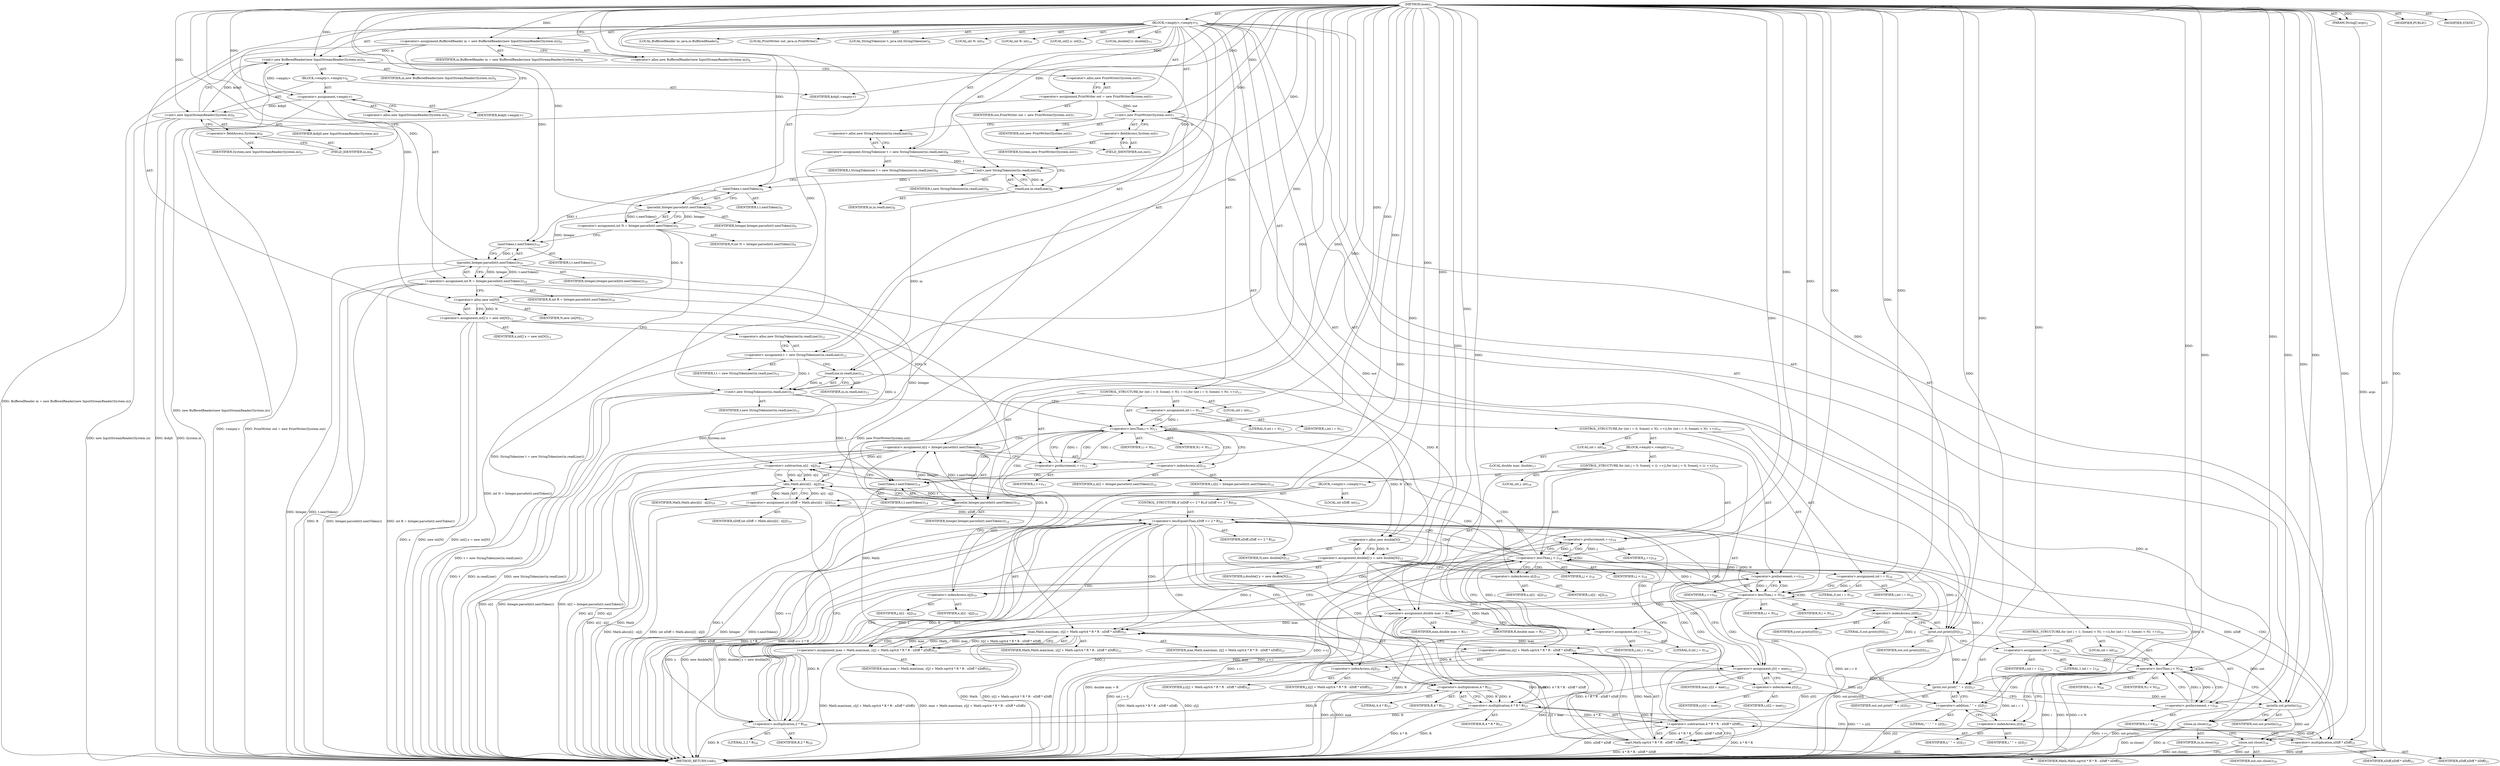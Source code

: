 digraph "main" {  
"24" [label = <(METHOD,main)<SUB>5</SUB>> ]
"25" [label = <(PARAM,String[] args)<SUB>5</SUB>> ]
"26" [label = <(BLOCK,&lt;empty&gt;,&lt;empty&gt;)<SUB>5</SUB>> ]
"4" [label = <(LOCAL,BufferedReader in: java.io.BufferedReader)<SUB>6</SUB>> ]
"27" [label = <(&lt;operator&gt;.assignment,BufferedReader in = new BufferedReader(new InputStreamReader(System.in)))<SUB>6</SUB>> ]
"28" [label = <(IDENTIFIER,in,BufferedReader in = new BufferedReader(new InputStreamReader(System.in)))<SUB>6</SUB>> ]
"29" [label = <(&lt;operator&gt;.alloc,new BufferedReader(new InputStreamReader(System.in)))<SUB>6</SUB>> ]
"30" [label = <(&lt;init&gt;,new BufferedReader(new InputStreamReader(System.in)))<SUB>6</SUB>> ]
"3" [label = <(IDENTIFIER,in,new BufferedReader(new InputStreamReader(System.in)))<SUB>6</SUB>> ]
"31" [label = <(BLOCK,&lt;empty&gt;,&lt;empty&gt;)<SUB>6</SUB>> ]
"32" [label = <(&lt;operator&gt;.assignment,&lt;empty&gt;)> ]
"33" [label = <(IDENTIFIER,$obj0,&lt;empty&gt;)> ]
"34" [label = <(&lt;operator&gt;.alloc,new InputStreamReader(System.in))<SUB>6</SUB>> ]
"35" [label = <(&lt;init&gt;,new InputStreamReader(System.in))<SUB>6</SUB>> ]
"36" [label = <(IDENTIFIER,$obj0,new InputStreamReader(System.in))> ]
"37" [label = <(&lt;operator&gt;.fieldAccess,System.in)<SUB>6</SUB>> ]
"38" [label = <(IDENTIFIER,System,new InputStreamReader(System.in))<SUB>6</SUB>> ]
"39" [label = <(FIELD_IDENTIFIER,in,in)<SUB>6</SUB>> ]
"40" [label = <(IDENTIFIER,$obj0,&lt;empty&gt;)> ]
"6" [label = <(LOCAL,PrintWriter out: java.io.PrintWriter)<SUB>7</SUB>> ]
"41" [label = <(&lt;operator&gt;.assignment,PrintWriter out = new PrintWriter(System.out))<SUB>7</SUB>> ]
"42" [label = <(IDENTIFIER,out,PrintWriter out = new PrintWriter(System.out))<SUB>7</SUB>> ]
"43" [label = <(&lt;operator&gt;.alloc,new PrintWriter(System.out))<SUB>7</SUB>> ]
"44" [label = <(&lt;init&gt;,new PrintWriter(System.out))<SUB>7</SUB>> ]
"5" [label = <(IDENTIFIER,out,new PrintWriter(System.out))<SUB>7</SUB>> ]
"45" [label = <(&lt;operator&gt;.fieldAccess,System.out)<SUB>7</SUB>> ]
"46" [label = <(IDENTIFIER,System,new PrintWriter(System.out))<SUB>7</SUB>> ]
"47" [label = <(FIELD_IDENTIFIER,out,out)<SUB>7</SUB>> ]
"8" [label = <(LOCAL,StringTokenizer t: java.util.StringTokenizer)<SUB>8</SUB>> ]
"48" [label = <(&lt;operator&gt;.assignment,StringTokenizer t = new StringTokenizer(in.readLine()))<SUB>8</SUB>> ]
"49" [label = <(IDENTIFIER,t,StringTokenizer t = new StringTokenizer(in.readLine()))<SUB>8</SUB>> ]
"50" [label = <(&lt;operator&gt;.alloc,new StringTokenizer(in.readLine()))<SUB>8</SUB>> ]
"51" [label = <(&lt;init&gt;,new StringTokenizer(in.readLine()))<SUB>8</SUB>> ]
"7" [label = <(IDENTIFIER,t,new StringTokenizer(in.readLine()))<SUB>8</SUB>> ]
"52" [label = <(readLine,in.readLine())<SUB>8</SUB>> ]
"53" [label = <(IDENTIFIER,in,in.readLine())<SUB>8</SUB>> ]
"54" [label = <(LOCAL,int N: int)<SUB>9</SUB>> ]
"55" [label = <(&lt;operator&gt;.assignment,int N = Integer.parseInt(t.nextToken()))<SUB>9</SUB>> ]
"56" [label = <(IDENTIFIER,N,int N = Integer.parseInt(t.nextToken()))<SUB>9</SUB>> ]
"57" [label = <(parseInt,Integer.parseInt(t.nextToken()))<SUB>9</SUB>> ]
"58" [label = <(IDENTIFIER,Integer,Integer.parseInt(t.nextToken()))<SUB>9</SUB>> ]
"59" [label = <(nextToken,t.nextToken())<SUB>9</SUB>> ]
"60" [label = <(IDENTIFIER,t,t.nextToken())<SUB>9</SUB>> ]
"61" [label = <(LOCAL,int R: int)<SUB>10</SUB>> ]
"62" [label = <(&lt;operator&gt;.assignment,int R = Integer.parseInt(t.nextToken()))<SUB>10</SUB>> ]
"63" [label = <(IDENTIFIER,R,int R = Integer.parseInt(t.nextToken()))<SUB>10</SUB>> ]
"64" [label = <(parseInt,Integer.parseInt(t.nextToken()))<SUB>10</SUB>> ]
"65" [label = <(IDENTIFIER,Integer,Integer.parseInt(t.nextToken()))<SUB>10</SUB>> ]
"66" [label = <(nextToken,t.nextToken())<SUB>10</SUB>> ]
"67" [label = <(IDENTIFIER,t,t.nextToken())<SUB>10</SUB>> ]
"68" [label = <(LOCAL,int[] x: int[])<SUB>11</SUB>> ]
"69" [label = <(&lt;operator&gt;.assignment,int[] x = new int[N])<SUB>11</SUB>> ]
"70" [label = <(IDENTIFIER,x,int[] x = new int[N])<SUB>11</SUB>> ]
"71" [label = <(&lt;operator&gt;.alloc,new int[N])> ]
"72" [label = <(IDENTIFIER,N,new int[N])<SUB>11</SUB>> ]
"73" [label = <(&lt;operator&gt;.assignment,t = new StringTokenizer(in.readLine()))<SUB>12</SUB>> ]
"74" [label = <(IDENTIFIER,t,t = new StringTokenizer(in.readLine()))<SUB>12</SUB>> ]
"75" [label = <(&lt;operator&gt;.alloc,new StringTokenizer(in.readLine()))<SUB>12</SUB>> ]
"76" [label = <(&lt;init&gt;,new StringTokenizer(in.readLine()))<SUB>12</SUB>> ]
"9" [label = <(IDENTIFIER,t,new StringTokenizer(in.readLine()))<SUB>12</SUB>> ]
"77" [label = <(readLine,in.readLine())<SUB>12</SUB>> ]
"78" [label = <(IDENTIFIER,in,in.readLine())<SUB>12</SUB>> ]
"79" [label = <(CONTROL_STRUCTURE,for (int i = 0; Some(i &lt; N); ++i),for (int i = 0; Some(i &lt; N); ++i))<SUB>13</SUB>> ]
"80" [label = <(LOCAL,int i: int)<SUB>13</SUB>> ]
"81" [label = <(&lt;operator&gt;.assignment,int i = 0)<SUB>13</SUB>> ]
"82" [label = <(IDENTIFIER,i,int i = 0)<SUB>13</SUB>> ]
"83" [label = <(LITERAL,0,int i = 0)<SUB>13</SUB>> ]
"84" [label = <(&lt;operator&gt;.lessThan,i &lt; N)<SUB>13</SUB>> ]
"85" [label = <(IDENTIFIER,i,i &lt; N)<SUB>13</SUB>> ]
"86" [label = <(IDENTIFIER,N,i &lt; N)<SUB>13</SUB>> ]
"87" [label = <(&lt;operator&gt;.preIncrement,++i)<SUB>13</SUB>> ]
"88" [label = <(IDENTIFIER,i,++i)<SUB>13</SUB>> ]
"89" [label = <(&lt;operator&gt;.assignment,x[i] = Integer.parseInt(t.nextToken()))<SUB>14</SUB>> ]
"90" [label = <(&lt;operator&gt;.indexAccess,x[i])<SUB>14</SUB>> ]
"91" [label = <(IDENTIFIER,x,x[i] = Integer.parseInt(t.nextToken()))<SUB>14</SUB>> ]
"92" [label = <(IDENTIFIER,i,x[i] = Integer.parseInt(t.nextToken()))<SUB>14</SUB>> ]
"93" [label = <(parseInt,Integer.parseInt(t.nextToken()))<SUB>14</SUB>> ]
"94" [label = <(IDENTIFIER,Integer,Integer.parseInt(t.nextToken()))<SUB>14</SUB>> ]
"95" [label = <(nextToken,t.nextToken())<SUB>14</SUB>> ]
"96" [label = <(IDENTIFIER,t,t.nextToken())<SUB>14</SUB>> ]
"97" [label = <(LOCAL,double[] y: double[])<SUB>15</SUB>> ]
"98" [label = <(&lt;operator&gt;.assignment,double[] y = new double[N])<SUB>15</SUB>> ]
"99" [label = <(IDENTIFIER,y,double[] y = new double[N])<SUB>15</SUB>> ]
"100" [label = <(&lt;operator&gt;.alloc,new double[N])> ]
"101" [label = <(IDENTIFIER,N,new double[N])<SUB>15</SUB>> ]
"102" [label = <(CONTROL_STRUCTURE,for (int i = 0; Some(i &lt; N); ++i),for (int i = 0; Some(i &lt; N); ++i))<SUB>16</SUB>> ]
"103" [label = <(LOCAL,int i: int)<SUB>16</SUB>> ]
"104" [label = <(&lt;operator&gt;.assignment,int i = 0)<SUB>16</SUB>> ]
"105" [label = <(IDENTIFIER,i,int i = 0)<SUB>16</SUB>> ]
"106" [label = <(LITERAL,0,int i = 0)<SUB>16</SUB>> ]
"107" [label = <(&lt;operator&gt;.lessThan,i &lt; N)<SUB>16</SUB>> ]
"108" [label = <(IDENTIFIER,i,i &lt; N)<SUB>16</SUB>> ]
"109" [label = <(IDENTIFIER,N,i &lt; N)<SUB>16</SUB>> ]
"110" [label = <(&lt;operator&gt;.preIncrement,++i)<SUB>16</SUB>> ]
"111" [label = <(IDENTIFIER,i,++i)<SUB>16</SUB>> ]
"112" [label = <(BLOCK,&lt;empty&gt;,&lt;empty&gt;)<SUB>16</SUB>> ]
"113" [label = <(LOCAL,double max: double)<SUB>17</SUB>> ]
"114" [label = <(&lt;operator&gt;.assignment,double max = R)<SUB>17</SUB>> ]
"115" [label = <(IDENTIFIER,max,double max = R)<SUB>17</SUB>> ]
"116" [label = <(IDENTIFIER,R,double max = R)<SUB>17</SUB>> ]
"117" [label = <(CONTROL_STRUCTURE,for (int j = 0; Some(j &lt; i); ++j),for (int j = 0; Some(j &lt; i); ++j))<SUB>18</SUB>> ]
"118" [label = <(LOCAL,int j: int)<SUB>18</SUB>> ]
"119" [label = <(&lt;operator&gt;.assignment,int j = 0)<SUB>18</SUB>> ]
"120" [label = <(IDENTIFIER,j,int j = 0)<SUB>18</SUB>> ]
"121" [label = <(LITERAL,0,int j = 0)<SUB>18</SUB>> ]
"122" [label = <(&lt;operator&gt;.lessThan,j &lt; i)<SUB>18</SUB>> ]
"123" [label = <(IDENTIFIER,j,j &lt; i)<SUB>18</SUB>> ]
"124" [label = <(IDENTIFIER,i,j &lt; i)<SUB>18</SUB>> ]
"125" [label = <(&lt;operator&gt;.preIncrement,++j)<SUB>18</SUB>> ]
"126" [label = <(IDENTIFIER,j,++j)<SUB>18</SUB>> ]
"127" [label = <(BLOCK,&lt;empty&gt;,&lt;empty&gt;)<SUB>18</SUB>> ]
"128" [label = <(LOCAL,int xDiff: int)<SUB>19</SUB>> ]
"129" [label = <(&lt;operator&gt;.assignment,int xDiff = Math.abs(x[i] - x[j]))<SUB>19</SUB>> ]
"130" [label = <(IDENTIFIER,xDiff,int xDiff = Math.abs(x[i] - x[j]))<SUB>19</SUB>> ]
"131" [label = <(abs,Math.abs(x[i] - x[j]))<SUB>19</SUB>> ]
"132" [label = <(IDENTIFIER,Math,Math.abs(x[i] - x[j]))<SUB>19</SUB>> ]
"133" [label = <(&lt;operator&gt;.subtraction,x[i] - x[j])<SUB>19</SUB>> ]
"134" [label = <(&lt;operator&gt;.indexAccess,x[i])<SUB>19</SUB>> ]
"135" [label = <(IDENTIFIER,x,x[i] - x[j])<SUB>19</SUB>> ]
"136" [label = <(IDENTIFIER,i,x[i] - x[j])<SUB>19</SUB>> ]
"137" [label = <(&lt;operator&gt;.indexAccess,x[j])<SUB>19</SUB>> ]
"138" [label = <(IDENTIFIER,x,x[i] - x[j])<SUB>19</SUB>> ]
"139" [label = <(IDENTIFIER,j,x[i] - x[j])<SUB>19</SUB>> ]
"140" [label = <(CONTROL_STRUCTURE,if (xDiff &lt;= 2 * R),if (xDiff &lt;= 2 * R))<SUB>20</SUB>> ]
"141" [label = <(&lt;operator&gt;.lessEqualsThan,xDiff &lt;= 2 * R)<SUB>20</SUB>> ]
"142" [label = <(IDENTIFIER,xDiff,xDiff &lt;= 2 * R)<SUB>20</SUB>> ]
"143" [label = <(&lt;operator&gt;.multiplication,2 * R)<SUB>20</SUB>> ]
"144" [label = <(LITERAL,2,2 * R)<SUB>20</SUB>> ]
"145" [label = <(IDENTIFIER,R,2 * R)<SUB>20</SUB>> ]
"146" [label = <(&lt;operator&gt;.assignment,max = Math.max(max, y[j] + Math.sqrt(4 * R * R - xDiff * xDiff)))<SUB>21</SUB>> ]
"147" [label = <(IDENTIFIER,max,max = Math.max(max, y[j] + Math.sqrt(4 * R * R - xDiff * xDiff)))<SUB>21</SUB>> ]
"148" [label = <(max,Math.max(max, y[j] + Math.sqrt(4 * R * R - xDiff * xDiff)))<SUB>21</SUB>> ]
"149" [label = <(IDENTIFIER,Math,Math.max(max, y[j] + Math.sqrt(4 * R * R - xDiff * xDiff)))<SUB>21</SUB>> ]
"150" [label = <(IDENTIFIER,max,Math.max(max, y[j] + Math.sqrt(4 * R * R - xDiff * xDiff)))<SUB>21</SUB>> ]
"151" [label = <(&lt;operator&gt;.addition,y[j] + Math.sqrt(4 * R * R - xDiff * xDiff))<SUB>21</SUB>> ]
"152" [label = <(&lt;operator&gt;.indexAccess,y[j])<SUB>21</SUB>> ]
"153" [label = <(IDENTIFIER,y,y[j] + Math.sqrt(4 * R * R - xDiff * xDiff))<SUB>21</SUB>> ]
"154" [label = <(IDENTIFIER,j,y[j] + Math.sqrt(4 * R * R - xDiff * xDiff))<SUB>21</SUB>> ]
"155" [label = <(sqrt,Math.sqrt(4 * R * R - xDiff * xDiff))<SUB>21</SUB>> ]
"156" [label = <(IDENTIFIER,Math,Math.sqrt(4 * R * R - xDiff * xDiff))<SUB>21</SUB>> ]
"157" [label = <(&lt;operator&gt;.subtraction,4 * R * R - xDiff * xDiff)<SUB>21</SUB>> ]
"158" [label = <(&lt;operator&gt;.multiplication,4 * R * R)<SUB>21</SUB>> ]
"159" [label = <(&lt;operator&gt;.multiplication,4 * R)<SUB>21</SUB>> ]
"160" [label = <(LITERAL,4,4 * R)<SUB>21</SUB>> ]
"161" [label = <(IDENTIFIER,R,4 * R)<SUB>21</SUB>> ]
"162" [label = <(IDENTIFIER,R,4 * R * R)<SUB>21</SUB>> ]
"163" [label = <(&lt;operator&gt;.multiplication,xDiff * xDiff)<SUB>21</SUB>> ]
"164" [label = <(IDENTIFIER,xDiff,xDiff * xDiff)<SUB>21</SUB>> ]
"165" [label = <(IDENTIFIER,xDiff,xDiff * xDiff)<SUB>21</SUB>> ]
"166" [label = <(&lt;operator&gt;.assignment,y[i] = max)<SUB>23</SUB>> ]
"167" [label = <(&lt;operator&gt;.indexAccess,y[i])<SUB>23</SUB>> ]
"168" [label = <(IDENTIFIER,y,y[i] = max)<SUB>23</SUB>> ]
"169" [label = <(IDENTIFIER,i,y[i] = max)<SUB>23</SUB>> ]
"170" [label = <(IDENTIFIER,max,y[i] = max)<SUB>23</SUB>> ]
"171" [label = <(print,out.print(y[0]))<SUB>25</SUB>> ]
"172" [label = <(IDENTIFIER,out,out.print(y[0]))<SUB>25</SUB>> ]
"173" [label = <(&lt;operator&gt;.indexAccess,y[0])<SUB>25</SUB>> ]
"174" [label = <(IDENTIFIER,y,out.print(y[0]))<SUB>25</SUB>> ]
"175" [label = <(LITERAL,0,out.print(y[0]))<SUB>25</SUB>> ]
"176" [label = <(CONTROL_STRUCTURE,for (int i = 1; Some(i &lt; N); ++i),for (int i = 1; Some(i &lt; N); ++i))<SUB>26</SUB>> ]
"177" [label = <(LOCAL,int i: int)<SUB>26</SUB>> ]
"178" [label = <(&lt;operator&gt;.assignment,int i = 1)<SUB>26</SUB>> ]
"179" [label = <(IDENTIFIER,i,int i = 1)<SUB>26</SUB>> ]
"180" [label = <(LITERAL,1,int i = 1)<SUB>26</SUB>> ]
"181" [label = <(&lt;operator&gt;.lessThan,i &lt; N)<SUB>26</SUB>> ]
"182" [label = <(IDENTIFIER,i,i &lt; N)<SUB>26</SUB>> ]
"183" [label = <(IDENTIFIER,N,i &lt; N)<SUB>26</SUB>> ]
"184" [label = <(&lt;operator&gt;.preIncrement,++i)<SUB>26</SUB>> ]
"185" [label = <(IDENTIFIER,i,++i)<SUB>26</SUB>> ]
"186" [label = <(print,out.print(&quot; &quot; + y[i]))<SUB>27</SUB>> ]
"187" [label = <(IDENTIFIER,out,out.print(&quot; &quot; + y[i]))<SUB>27</SUB>> ]
"188" [label = <(&lt;operator&gt;.addition,&quot; &quot; + y[i])<SUB>27</SUB>> ]
"189" [label = <(LITERAL,&quot; &quot;,&quot; &quot; + y[i])<SUB>27</SUB>> ]
"190" [label = <(&lt;operator&gt;.indexAccess,y[i])<SUB>27</SUB>> ]
"191" [label = <(IDENTIFIER,y,&quot; &quot; + y[i])<SUB>27</SUB>> ]
"192" [label = <(IDENTIFIER,i,&quot; &quot; + y[i])<SUB>27</SUB>> ]
"193" [label = <(println,out.println())<SUB>28</SUB>> ]
"194" [label = <(IDENTIFIER,out,out.println())<SUB>28</SUB>> ]
"195" [label = <(close,in.close())<SUB>29</SUB>> ]
"196" [label = <(IDENTIFIER,in,in.close())<SUB>29</SUB>> ]
"197" [label = <(close,out.close())<SUB>30</SUB>> ]
"198" [label = <(IDENTIFIER,out,out.close())<SUB>30</SUB>> ]
"199" [label = <(MODIFIER,PUBLIC)> ]
"200" [label = <(MODIFIER,STATIC)> ]
"201" [label = <(METHOD_RETURN,void)<SUB>5</SUB>> ]
  "24" -> "25"  [ label = "AST: "] 
  "24" -> "26"  [ label = "AST: "] 
  "24" -> "199"  [ label = "AST: "] 
  "24" -> "200"  [ label = "AST: "] 
  "24" -> "201"  [ label = "AST: "] 
  "26" -> "4"  [ label = "AST: "] 
  "26" -> "27"  [ label = "AST: "] 
  "26" -> "30"  [ label = "AST: "] 
  "26" -> "6"  [ label = "AST: "] 
  "26" -> "41"  [ label = "AST: "] 
  "26" -> "44"  [ label = "AST: "] 
  "26" -> "8"  [ label = "AST: "] 
  "26" -> "48"  [ label = "AST: "] 
  "26" -> "51"  [ label = "AST: "] 
  "26" -> "54"  [ label = "AST: "] 
  "26" -> "55"  [ label = "AST: "] 
  "26" -> "61"  [ label = "AST: "] 
  "26" -> "62"  [ label = "AST: "] 
  "26" -> "68"  [ label = "AST: "] 
  "26" -> "69"  [ label = "AST: "] 
  "26" -> "73"  [ label = "AST: "] 
  "26" -> "76"  [ label = "AST: "] 
  "26" -> "79"  [ label = "AST: "] 
  "26" -> "97"  [ label = "AST: "] 
  "26" -> "98"  [ label = "AST: "] 
  "26" -> "102"  [ label = "AST: "] 
  "26" -> "171"  [ label = "AST: "] 
  "26" -> "176"  [ label = "AST: "] 
  "26" -> "193"  [ label = "AST: "] 
  "26" -> "195"  [ label = "AST: "] 
  "26" -> "197"  [ label = "AST: "] 
  "27" -> "28"  [ label = "AST: "] 
  "27" -> "29"  [ label = "AST: "] 
  "30" -> "3"  [ label = "AST: "] 
  "30" -> "31"  [ label = "AST: "] 
  "31" -> "32"  [ label = "AST: "] 
  "31" -> "35"  [ label = "AST: "] 
  "31" -> "40"  [ label = "AST: "] 
  "32" -> "33"  [ label = "AST: "] 
  "32" -> "34"  [ label = "AST: "] 
  "35" -> "36"  [ label = "AST: "] 
  "35" -> "37"  [ label = "AST: "] 
  "37" -> "38"  [ label = "AST: "] 
  "37" -> "39"  [ label = "AST: "] 
  "41" -> "42"  [ label = "AST: "] 
  "41" -> "43"  [ label = "AST: "] 
  "44" -> "5"  [ label = "AST: "] 
  "44" -> "45"  [ label = "AST: "] 
  "45" -> "46"  [ label = "AST: "] 
  "45" -> "47"  [ label = "AST: "] 
  "48" -> "49"  [ label = "AST: "] 
  "48" -> "50"  [ label = "AST: "] 
  "51" -> "7"  [ label = "AST: "] 
  "51" -> "52"  [ label = "AST: "] 
  "52" -> "53"  [ label = "AST: "] 
  "55" -> "56"  [ label = "AST: "] 
  "55" -> "57"  [ label = "AST: "] 
  "57" -> "58"  [ label = "AST: "] 
  "57" -> "59"  [ label = "AST: "] 
  "59" -> "60"  [ label = "AST: "] 
  "62" -> "63"  [ label = "AST: "] 
  "62" -> "64"  [ label = "AST: "] 
  "64" -> "65"  [ label = "AST: "] 
  "64" -> "66"  [ label = "AST: "] 
  "66" -> "67"  [ label = "AST: "] 
  "69" -> "70"  [ label = "AST: "] 
  "69" -> "71"  [ label = "AST: "] 
  "71" -> "72"  [ label = "AST: "] 
  "73" -> "74"  [ label = "AST: "] 
  "73" -> "75"  [ label = "AST: "] 
  "76" -> "9"  [ label = "AST: "] 
  "76" -> "77"  [ label = "AST: "] 
  "77" -> "78"  [ label = "AST: "] 
  "79" -> "80"  [ label = "AST: "] 
  "79" -> "81"  [ label = "AST: "] 
  "79" -> "84"  [ label = "AST: "] 
  "79" -> "87"  [ label = "AST: "] 
  "79" -> "89"  [ label = "AST: "] 
  "81" -> "82"  [ label = "AST: "] 
  "81" -> "83"  [ label = "AST: "] 
  "84" -> "85"  [ label = "AST: "] 
  "84" -> "86"  [ label = "AST: "] 
  "87" -> "88"  [ label = "AST: "] 
  "89" -> "90"  [ label = "AST: "] 
  "89" -> "93"  [ label = "AST: "] 
  "90" -> "91"  [ label = "AST: "] 
  "90" -> "92"  [ label = "AST: "] 
  "93" -> "94"  [ label = "AST: "] 
  "93" -> "95"  [ label = "AST: "] 
  "95" -> "96"  [ label = "AST: "] 
  "98" -> "99"  [ label = "AST: "] 
  "98" -> "100"  [ label = "AST: "] 
  "100" -> "101"  [ label = "AST: "] 
  "102" -> "103"  [ label = "AST: "] 
  "102" -> "104"  [ label = "AST: "] 
  "102" -> "107"  [ label = "AST: "] 
  "102" -> "110"  [ label = "AST: "] 
  "102" -> "112"  [ label = "AST: "] 
  "104" -> "105"  [ label = "AST: "] 
  "104" -> "106"  [ label = "AST: "] 
  "107" -> "108"  [ label = "AST: "] 
  "107" -> "109"  [ label = "AST: "] 
  "110" -> "111"  [ label = "AST: "] 
  "112" -> "113"  [ label = "AST: "] 
  "112" -> "114"  [ label = "AST: "] 
  "112" -> "117"  [ label = "AST: "] 
  "112" -> "166"  [ label = "AST: "] 
  "114" -> "115"  [ label = "AST: "] 
  "114" -> "116"  [ label = "AST: "] 
  "117" -> "118"  [ label = "AST: "] 
  "117" -> "119"  [ label = "AST: "] 
  "117" -> "122"  [ label = "AST: "] 
  "117" -> "125"  [ label = "AST: "] 
  "117" -> "127"  [ label = "AST: "] 
  "119" -> "120"  [ label = "AST: "] 
  "119" -> "121"  [ label = "AST: "] 
  "122" -> "123"  [ label = "AST: "] 
  "122" -> "124"  [ label = "AST: "] 
  "125" -> "126"  [ label = "AST: "] 
  "127" -> "128"  [ label = "AST: "] 
  "127" -> "129"  [ label = "AST: "] 
  "127" -> "140"  [ label = "AST: "] 
  "129" -> "130"  [ label = "AST: "] 
  "129" -> "131"  [ label = "AST: "] 
  "131" -> "132"  [ label = "AST: "] 
  "131" -> "133"  [ label = "AST: "] 
  "133" -> "134"  [ label = "AST: "] 
  "133" -> "137"  [ label = "AST: "] 
  "134" -> "135"  [ label = "AST: "] 
  "134" -> "136"  [ label = "AST: "] 
  "137" -> "138"  [ label = "AST: "] 
  "137" -> "139"  [ label = "AST: "] 
  "140" -> "141"  [ label = "AST: "] 
  "140" -> "146"  [ label = "AST: "] 
  "141" -> "142"  [ label = "AST: "] 
  "141" -> "143"  [ label = "AST: "] 
  "143" -> "144"  [ label = "AST: "] 
  "143" -> "145"  [ label = "AST: "] 
  "146" -> "147"  [ label = "AST: "] 
  "146" -> "148"  [ label = "AST: "] 
  "148" -> "149"  [ label = "AST: "] 
  "148" -> "150"  [ label = "AST: "] 
  "148" -> "151"  [ label = "AST: "] 
  "151" -> "152"  [ label = "AST: "] 
  "151" -> "155"  [ label = "AST: "] 
  "152" -> "153"  [ label = "AST: "] 
  "152" -> "154"  [ label = "AST: "] 
  "155" -> "156"  [ label = "AST: "] 
  "155" -> "157"  [ label = "AST: "] 
  "157" -> "158"  [ label = "AST: "] 
  "157" -> "163"  [ label = "AST: "] 
  "158" -> "159"  [ label = "AST: "] 
  "158" -> "162"  [ label = "AST: "] 
  "159" -> "160"  [ label = "AST: "] 
  "159" -> "161"  [ label = "AST: "] 
  "163" -> "164"  [ label = "AST: "] 
  "163" -> "165"  [ label = "AST: "] 
  "166" -> "167"  [ label = "AST: "] 
  "166" -> "170"  [ label = "AST: "] 
  "167" -> "168"  [ label = "AST: "] 
  "167" -> "169"  [ label = "AST: "] 
  "171" -> "172"  [ label = "AST: "] 
  "171" -> "173"  [ label = "AST: "] 
  "173" -> "174"  [ label = "AST: "] 
  "173" -> "175"  [ label = "AST: "] 
  "176" -> "177"  [ label = "AST: "] 
  "176" -> "178"  [ label = "AST: "] 
  "176" -> "181"  [ label = "AST: "] 
  "176" -> "184"  [ label = "AST: "] 
  "176" -> "186"  [ label = "AST: "] 
  "178" -> "179"  [ label = "AST: "] 
  "178" -> "180"  [ label = "AST: "] 
  "181" -> "182"  [ label = "AST: "] 
  "181" -> "183"  [ label = "AST: "] 
  "184" -> "185"  [ label = "AST: "] 
  "186" -> "187"  [ label = "AST: "] 
  "186" -> "188"  [ label = "AST: "] 
  "188" -> "189"  [ label = "AST: "] 
  "188" -> "190"  [ label = "AST: "] 
  "190" -> "191"  [ label = "AST: "] 
  "190" -> "192"  [ label = "AST: "] 
  "193" -> "194"  [ label = "AST: "] 
  "195" -> "196"  [ label = "AST: "] 
  "197" -> "198"  [ label = "AST: "] 
  "27" -> "34"  [ label = "CFG: "] 
  "30" -> "43"  [ label = "CFG: "] 
  "41" -> "47"  [ label = "CFG: "] 
  "44" -> "50"  [ label = "CFG: "] 
  "48" -> "52"  [ label = "CFG: "] 
  "51" -> "59"  [ label = "CFG: "] 
  "55" -> "66"  [ label = "CFG: "] 
  "62" -> "71"  [ label = "CFG: "] 
  "69" -> "75"  [ label = "CFG: "] 
  "73" -> "77"  [ label = "CFG: "] 
  "76" -> "81"  [ label = "CFG: "] 
  "98" -> "104"  [ label = "CFG: "] 
  "171" -> "178"  [ label = "CFG: "] 
  "193" -> "195"  [ label = "CFG: "] 
  "195" -> "197"  [ label = "CFG: "] 
  "197" -> "201"  [ label = "CFG: "] 
  "29" -> "27"  [ label = "CFG: "] 
  "43" -> "41"  [ label = "CFG: "] 
  "45" -> "44"  [ label = "CFG: "] 
  "50" -> "48"  [ label = "CFG: "] 
  "52" -> "51"  [ label = "CFG: "] 
  "57" -> "55"  [ label = "CFG: "] 
  "64" -> "62"  [ label = "CFG: "] 
  "71" -> "69"  [ label = "CFG: "] 
  "75" -> "73"  [ label = "CFG: "] 
  "77" -> "76"  [ label = "CFG: "] 
  "81" -> "84"  [ label = "CFG: "] 
  "84" -> "90"  [ label = "CFG: "] 
  "84" -> "100"  [ label = "CFG: "] 
  "87" -> "84"  [ label = "CFG: "] 
  "89" -> "87"  [ label = "CFG: "] 
  "100" -> "98"  [ label = "CFG: "] 
  "104" -> "107"  [ label = "CFG: "] 
  "107" -> "114"  [ label = "CFG: "] 
  "107" -> "173"  [ label = "CFG: "] 
  "110" -> "107"  [ label = "CFG: "] 
  "173" -> "171"  [ label = "CFG: "] 
  "178" -> "181"  [ label = "CFG: "] 
  "181" -> "190"  [ label = "CFG: "] 
  "181" -> "193"  [ label = "CFG: "] 
  "184" -> "181"  [ label = "CFG: "] 
  "186" -> "184"  [ label = "CFG: "] 
  "32" -> "39"  [ label = "CFG: "] 
  "35" -> "30"  [ label = "CFG: "] 
  "47" -> "45"  [ label = "CFG: "] 
  "59" -> "57"  [ label = "CFG: "] 
  "66" -> "64"  [ label = "CFG: "] 
  "90" -> "95"  [ label = "CFG: "] 
  "93" -> "89"  [ label = "CFG: "] 
  "114" -> "119"  [ label = "CFG: "] 
  "166" -> "110"  [ label = "CFG: "] 
  "188" -> "186"  [ label = "CFG: "] 
  "34" -> "32"  [ label = "CFG: "] 
  "37" -> "35"  [ label = "CFG: "] 
  "95" -> "93"  [ label = "CFG: "] 
  "119" -> "122"  [ label = "CFG: "] 
  "122" -> "134"  [ label = "CFG: "] 
  "122" -> "167"  [ label = "CFG: "] 
  "125" -> "122"  [ label = "CFG: "] 
  "167" -> "166"  [ label = "CFG: "] 
  "190" -> "188"  [ label = "CFG: "] 
  "39" -> "37"  [ label = "CFG: "] 
  "129" -> "143"  [ label = "CFG: "] 
  "131" -> "129"  [ label = "CFG: "] 
  "141" -> "152"  [ label = "CFG: "] 
  "141" -> "125"  [ label = "CFG: "] 
  "146" -> "125"  [ label = "CFG: "] 
  "133" -> "131"  [ label = "CFG: "] 
  "143" -> "141"  [ label = "CFG: "] 
  "148" -> "146"  [ label = "CFG: "] 
  "134" -> "137"  [ label = "CFG: "] 
  "137" -> "133"  [ label = "CFG: "] 
  "151" -> "148"  [ label = "CFG: "] 
  "152" -> "159"  [ label = "CFG: "] 
  "155" -> "151"  [ label = "CFG: "] 
  "157" -> "155"  [ label = "CFG: "] 
  "158" -> "163"  [ label = "CFG: "] 
  "163" -> "157"  [ label = "CFG: "] 
  "159" -> "158"  [ label = "CFG: "] 
  "24" -> "29"  [ label = "CFG: "] 
  "25" -> "201"  [ label = "DDG: args"] 
  "27" -> "201"  [ label = "DDG: BufferedReader in = new BufferedReader(new InputStreamReader(System.in))"] 
  "32" -> "201"  [ label = "DDG: &lt;empty&gt;"] 
  "35" -> "201"  [ label = "DDG: $obj0"] 
  "35" -> "201"  [ label = "DDG: System.in"] 
  "35" -> "201"  [ label = "DDG: new InputStreamReader(System.in)"] 
  "30" -> "201"  [ label = "DDG: new BufferedReader(new InputStreamReader(System.in))"] 
  "41" -> "201"  [ label = "DDG: PrintWriter out = new PrintWriter(System.out)"] 
  "44" -> "201"  [ label = "DDG: System.out"] 
  "44" -> "201"  [ label = "DDG: new PrintWriter(System.out)"] 
  "48" -> "201"  [ label = "DDG: StringTokenizer t = new StringTokenizer(in.readLine())"] 
  "55" -> "201"  [ label = "DDG: int N = Integer.parseInt(t.nextToken())"] 
  "62" -> "201"  [ label = "DDG: R"] 
  "64" -> "201"  [ label = "DDG: Integer"] 
  "64" -> "201"  [ label = "DDG: t.nextToken()"] 
  "62" -> "201"  [ label = "DDG: Integer.parseInt(t.nextToken())"] 
  "62" -> "201"  [ label = "DDG: int R = Integer.parseInt(t.nextToken())"] 
  "69" -> "201"  [ label = "DDG: x"] 
  "69" -> "201"  [ label = "DDG: new int[N]"] 
  "69" -> "201"  [ label = "DDG: int[] x = new int[N]"] 
  "73" -> "201"  [ label = "DDG: t = new StringTokenizer(in.readLine())"] 
  "76" -> "201"  [ label = "DDG: t"] 
  "76" -> "201"  [ label = "DDG: in.readLine()"] 
  "76" -> "201"  [ label = "DDG: new StringTokenizer(in.readLine())"] 
  "98" -> "201"  [ label = "DDG: y"] 
  "98" -> "201"  [ label = "DDG: new double[N]"] 
  "98" -> "201"  [ label = "DDG: double[] y = new double[N]"] 
  "104" -> "201"  [ label = "DDG: int i = 0"] 
  "171" -> "201"  [ label = "DDG: y[0]"] 
  "171" -> "201"  [ label = "DDG: out.print(y[0])"] 
  "178" -> "201"  [ label = "DDG: int i = 1"] 
  "181" -> "201"  [ label = "DDG: i"] 
  "181" -> "201"  [ label = "DDG: N"] 
  "181" -> "201"  [ label = "DDG: i &lt; N"] 
  "193" -> "201"  [ label = "DDG: out.println()"] 
  "195" -> "201"  [ label = "DDG: in"] 
  "195" -> "201"  [ label = "DDG: in.close()"] 
  "197" -> "201"  [ label = "DDG: out"] 
  "197" -> "201"  [ label = "DDG: out.close()"] 
  "188" -> "201"  [ label = "DDG: y[i]"] 
  "186" -> "201"  [ label = "DDG: &quot; &quot; + y[i]"] 
  "184" -> "201"  [ label = "DDG: ++i"] 
  "114" -> "201"  [ label = "DDG: R"] 
  "114" -> "201"  [ label = "DDG: double max = R"] 
  "119" -> "201"  [ label = "DDG: int j = 0"] 
  "122" -> "201"  [ label = "DDG: j"] 
  "122" -> "201"  [ label = "DDG: j &lt; i"] 
  "166" -> "201"  [ label = "DDG: y[i]"] 
  "166" -> "201"  [ label = "DDG: max"] 
  "166" -> "201"  [ label = "DDG: y[i] = max"] 
  "110" -> "201"  [ label = "DDG: ++i"] 
  "131" -> "201"  [ label = "DDG: Math"] 
  "133" -> "201"  [ label = "DDG: x[i]"] 
  "133" -> "201"  [ label = "DDG: x[j]"] 
  "131" -> "201"  [ label = "DDG: x[i] - x[j]"] 
  "129" -> "201"  [ label = "DDG: Math.abs(x[i] - x[j])"] 
  "129" -> "201"  [ label = "DDG: int xDiff = Math.abs(x[i] - x[j])"] 
  "141" -> "201"  [ label = "DDG: xDiff"] 
  "143" -> "201"  [ label = "DDG: R"] 
  "141" -> "201"  [ label = "DDG: 2 * R"] 
  "141" -> "201"  [ label = "DDG: xDiff &lt;= 2 * R"] 
  "148" -> "201"  [ label = "DDG: Math"] 
  "151" -> "201"  [ label = "DDG: y[j]"] 
  "158" -> "201"  [ label = "DDG: 4 * R"] 
  "158" -> "201"  [ label = "DDG: R"] 
  "157" -> "201"  [ label = "DDG: 4 * R * R"] 
  "163" -> "201"  [ label = "DDG: xDiff"] 
  "157" -> "201"  [ label = "DDG: xDiff * xDiff"] 
  "155" -> "201"  [ label = "DDG: 4 * R * R - xDiff * xDiff"] 
  "151" -> "201"  [ label = "DDG: Math.sqrt(4 * R * R - xDiff * xDiff)"] 
  "148" -> "201"  [ label = "DDG: y[j] + Math.sqrt(4 * R * R - xDiff * xDiff)"] 
  "146" -> "201"  [ label = "DDG: Math.max(max, y[j] + Math.sqrt(4 * R * R - xDiff * xDiff))"] 
  "146" -> "201"  [ label = "DDG: max = Math.max(max, y[j] + Math.sqrt(4 * R * R - xDiff * xDiff))"] 
  "125" -> "201"  [ label = "DDG: ++j"] 
  "89" -> "201"  [ label = "DDG: x[i]"] 
  "93" -> "201"  [ label = "DDG: Integer"] 
  "95" -> "201"  [ label = "DDG: t"] 
  "93" -> "201"  [ label = "DDG: t.nextToken()"] 
  "89" -> "201"  [ label = "DDG: Integer.parseInt(t.nextToken())"] 
  "89" -> "201"  [ label = "DDG: x[i] = Integer.parseInt(t.nextToken())"] 
  "87" -> "201"  [ label = "DDG: ++i"] 
  "24" -> "25"  [ label = "DDG: "] 
  "24" -> "27"  [ label = "DDG: "] 
  "24" -> "41"  [ label = "DDG: "] 
  "24" -> "48"  [ label = "DDG: "] 
  "57" -> "55"  [ label = "DDG: Integer"] 
  "57" -> "55"  [ label = "DDG: t.nextToken()"] 
  "64" -> "62"  [ label = "DDG: Integer"] 
  "64" -> "62"  [ label = "DDG: t.nextToken()"] 
  "71" -> "69"  [ label = "DDG: N"] 
  "24" -> "73"  [ label = "DDG: "] 
  "100" -> "98"  [ label = "DDG: N"] 
  "27" -> "30"  [ label = "DDG: in"] 
  "24" -> "30"  [ label = "DDG: "] 
  "32" -> "30"  [ label = "DDG: &lt;empty&gt;"] 
  "35" -> "30"  [ label = "DDG: $obj0"] 
  "41" -> "44"  [ label = "DDG: out"] 
  "24" -> "44"  [ label = "DDG: "] 
  "48" -> "51"  [ label = "DDG: t"] 
  "24" -> "51"  [ label = "DDG: "] 
  "52" -> "51"  [ label = "DDG: in"] 
  "73" -> "76"  [ label = "DDG: t"] 
  "24" -> "76"  [ label = "DDG: "] 
  "77" -> "76"  [ label = "DDG: in"] 
  "24" -> "81"  [ label = "DDG: "] 
  "93" -> "89"  [ label = "DDG: Integer"] 
  "93" -> "89"  [ label = "DDG: t.nextToken()"] 
  "24" -> "104"  [ label = "DDG: "] 
  "44" -> "171"  [ label = "DDG: out"] 
  "24" -> "171"  [ label = "DDG: "] 
  "98" -> "171"  [ label = "DDG: y"] 
  "24" -> "178"  [ label = "DDG: "] 
  "171" -> "193"  [ label = "DDG: out"] 
  "186" -> "193"  [ label = "DDG: out"] 
  "24" -> "193"  [ label = "DDG: "] 
  "77" -> "195"  [ label = "DDG: in"] 
  "24" -> "195"  [ label = "DDG: "] 
  "193" -> "197"  [ label = "DDG: out"] 
  "24" -> "197"  [ label = "DDG: "] 
  "24" -> "32"  [ label = "DDG: "] 
  "24" -> "40"  [ label = "DDG: "] 
  "30" -> "52"  [ label = "DDG: in"] 
  "24" -> "52"  [ label = "DDG: "] 
  "24" -> "57"  [ label = "DDG: "] 
  "59" -> "57"  [ label = "DDG: t"] 
  "57" -> "64"  [ label = "DDG: Integer"] 
  "24" -> "64"  [ label = "DDG: "] 
  "66" -> "64"  [ label = "DDG: t"] 
  "55" -> "71"  [ label = "DDG: N"] 
  "24" -> "71"  [ label = "DDG: "] 
  "52" -> "77"  [ label = "DDG: in"] 
  "24" -> "77"  [ label = "DDG: "] 
  "81" -> "84"  [ label = "DDG: i"] 
  "87" -> "84"  [ label = "DDG: i"] 
  "24" -> "84"  [ label = "DDG: "] 
  "71" -> "84"  [ label = "DDG: N"] 
  "84" -> "87"  [ label = "DDG: i"] 
  "24" -> "87"  [ label = "DDG: "] 
  "84" -> "100"  [ label = "DDG: N"] 
  "24" -> "100"  [ label = "DDG: "] 
  "104" -> "107"  [ label = "DDG: i"] 
  "110" -> "107"  [ label = "DDG: i"] 
  "24" -> "107"  [ label = "DDG: "] 
  "100" -> "107"  [ label = "DDG: N"] 
  "122" -> "110"  [ label = "DDG: i"] 
  "24" -> "110"  [ label = "DDG: "] 
  "62" -> "114"  [ label = "DDG: R"] 
  "143" -> "114"  [ label = "DDG: R"] 
  "158" -> "114"  [ label = "DDG: R"] 
  "24" -> "114"  [ label = "DDG: "] 
  "114" -> "166"  [ label = "DDG: max"] 
  "146" -> "166"  [ label = "DDG: max"] 
  "24" -> "166"  [ label = "DDG: "] 
  "178" -> "181"  [ label = "DDG: i"] 
  "184" -> "181"  [ label = "DDG: i"] 
  "24" -> "181"  [ label = "DDG: "] 
  "107" -> "181"  [ label = "DDG: N"] 
  "181" -> "184"  [ label = "DDG: i"] 
  "24" -> "184"  [ label = "DDG: "] 
  "171" -> "186"  [ label = "DDG: out"] 
  "24" -> "186"  [ label = "DDG: "] 
  "98" -> "186"  [ label = "DDG: y"] 
  "166" -> "186"  [ label = "DDG: y[i]"] 
  "32" -> "35"  [ label = "DDG: $obj0"] 
  "24" -> "35"  [ label = "DDG: "] 
  "51" -> "59"  [ label = "DDG: t"] 
  "24" -> "59"  [ label = "DDG: "] 
  "59" -> "66"  [ label = "DDG: t"] 
  "24" -> "66"  [ label = "DDG: "] 
  "64" -> "93"  [ label = "DDG: Integer"] 
  "24" -> "93"  [ label = "DDG: "] 
  "95" -> "93"  [ label = "DDG: t"] 
  "24" -> "119"  [ label = "DDG: "] 
  "24" -> "188"  [ label = "DDG: "] 
  "98" -> "188"  [ label = "DDG: y"] 
  "166" -> "188"  [ label = "DDG: y[i]"] 
  "76" -> "95"  [ label = "DDG: t"] 
  "24" -> "95"  [ label = "DDG: "] 
  "119" -> "122"  [ label = "DDG: j"] 
  "125" -> "122"  [ label = "DDG: j"] 
  "24" -> "122"  [ label = "DDG: "] 
  "107" -> "122"  [ label = "DDG: i"] 
  "122" -> "125"  [ label = "DDG: j"] 
  "24" -> "125"  [ label = "DDG: "] 
  "131" -> "129"  [ label = "DDG: Math"] 
  "131" -> "129"  [ label = "DDG: x[i] - x[j]"] 
  "148" -> "146"  [ label = "DDG: Math"] 
  "148" -> "146"  [ label = "DDG: max"] 
  "148" -> "146"  [ label = "DDG: y[j] + Math.sqrt(4 * R * R - xDiff * xDiff)"] 
  "148" -> "131"  [ label = "DDG: Math"] 
  "24" -> "131"  [ label = "DDG: "] 
  "133" -> "131"  [ label = "DDG: x[i]"] 
  "133" -> "131"  [ label = "DDG: x[j]"] 
  "129" -> "141"  [ label = "DDG: xDiff"] 
  "24" -> "141"  [ label = "DDG: "] 
  "143" -> "141"  [ label = "DDG: 2"] 
  "143" -> "141"  [ label = "DDG: R"] 
  "69" -> "133"  [ label = "DDG: x"] 
  "89" -> "133"  [ label = "DDG: x[i]"] 
  "24" -> "143"  [ label = "DDG: "] 
  "158" -> "143"  [ label = "DDG: R"] 
  "62" -> "143"  [ label = "DDG: R"] 
  "155" -> "148"  [ label = "DDG: Math"] 
  "24" -> "148"  [ label = "DDG: "] 
  "114" -> "148"  [ label = "DDG: max"] 
  "146" -> "148"  [ label = "DDG: max"] 
  "98" -> "148"  [ label = "DDG: y"] 
  "155" -> "148"  [ label = "DDG: 4 * R * R - xDiff * xDiff"] 
  "98" -> "151"  [ label = "DDG: y"] 
  "155" -> "151"  [ label = "DDG: Math"] 
  "155" -> "151"  [ label = "DDG: 4 * R * R - xDiff * xDiff"] 
  "131" -> "155"  [ label = "DDG: Math"] 
  "24" -> "155"  [ label = "DDG: "] 
  "157" -> "155"  [ label = "DDG: 4 * R * R"] 
  "157" -> "155"  [ label = "DDG: xDiff * xDiff"] 
  "158" -> "157"  [ label = "DDG: 4 * R"] 
  "158" -> "157"  [ label = "DDG: R"] 
  "163" -> "157"  [ label = "DDG: xDiff"] 
  "159" -> "158"  [ label = "DDG: 4"] 
  "159" -> "158"  [ label = "DDG: R"] 
  "24" -> "158"  [ label = "DDG: "] 
  "141" -> "163"  [ label = "DDG: xDiff"] 
  "24" -> "163"  [ label = "DDG: "] 
  "24" -> "159"  [ label = "DDG: "] 
  "143" -> "159"  [ label = "DDG: R"] 
  "84" -> "89"  [ label = "CDG: "] 
  "84" -> "84"  [ label = "CDG: "] 
  "84" -> "95"  [ label = "CDG: "] 
  "84" -> "87"  [ label = "CDG: "] 
  "84" -> "93"  [ label = "CDG: "] 
  "84" -> "90"  [ label = "CDG: "] 
  "107" -> "107"  [ label = "CDG: "] 
  "107" -> "167"  [ label = "CDG: "] 
  "107" -> "122"  [ label = "CDG: "] 
  "107" -> "114"  [ label = "CDG: "] 
  "107" -> "166"  [ label = "CDG: "] 
  "107" -> "119"  [ label = "CDG: "] 
  "107" -> "110"  [ label = "CDG: "] 
  "181" -> "188"  [ label = "CDG: "] 
  "181" -> "181"  [ label = "CDG: "] 
  "181" -> "190"  [ label = "CDG: "] 
  "181" -> "184"  [ label = "CDG: "] 
  "181" -> "186"  [ label = "CDG: "] 
  "122" -> "141"  [ label = "CDG: "] 
  "122" -> "122"  [ label = "CDG: "] 
  "122" -> "131"  [ label = "CDG: "] 
  "122" -> "129"  [ label = "CDG: "] 
  "122" -> "134"  [ label = "CDG: "] 
  "122" -> "143"  [ label = "CDG: "] 
  "122" -> "137"  [ label = "CDG: "] 
  "122" -> "125"  [ label = "CDG: "] 
  "122" -> "133"  [ label = "CDG: "] 
  "141" -> "146"  [ label = "CDG: "] 
  "141" -> "163"  [ label = "CDG: "] 
  "141" -> "151"  [ label = "CDG: "] 
  "141" -> "157"  [ label = "CDG: "] 
  "141" -> "159"  [ label = "CDG: "] 
  "141" -> "148"  [ label = "CDG: "] 
  "141" -> "152"  [ label = "CDG: "] 
  "141" -> "155"  [ label = "CDG: "] 
  "141" -> "158"  [ label = "CDG: "] 
}

